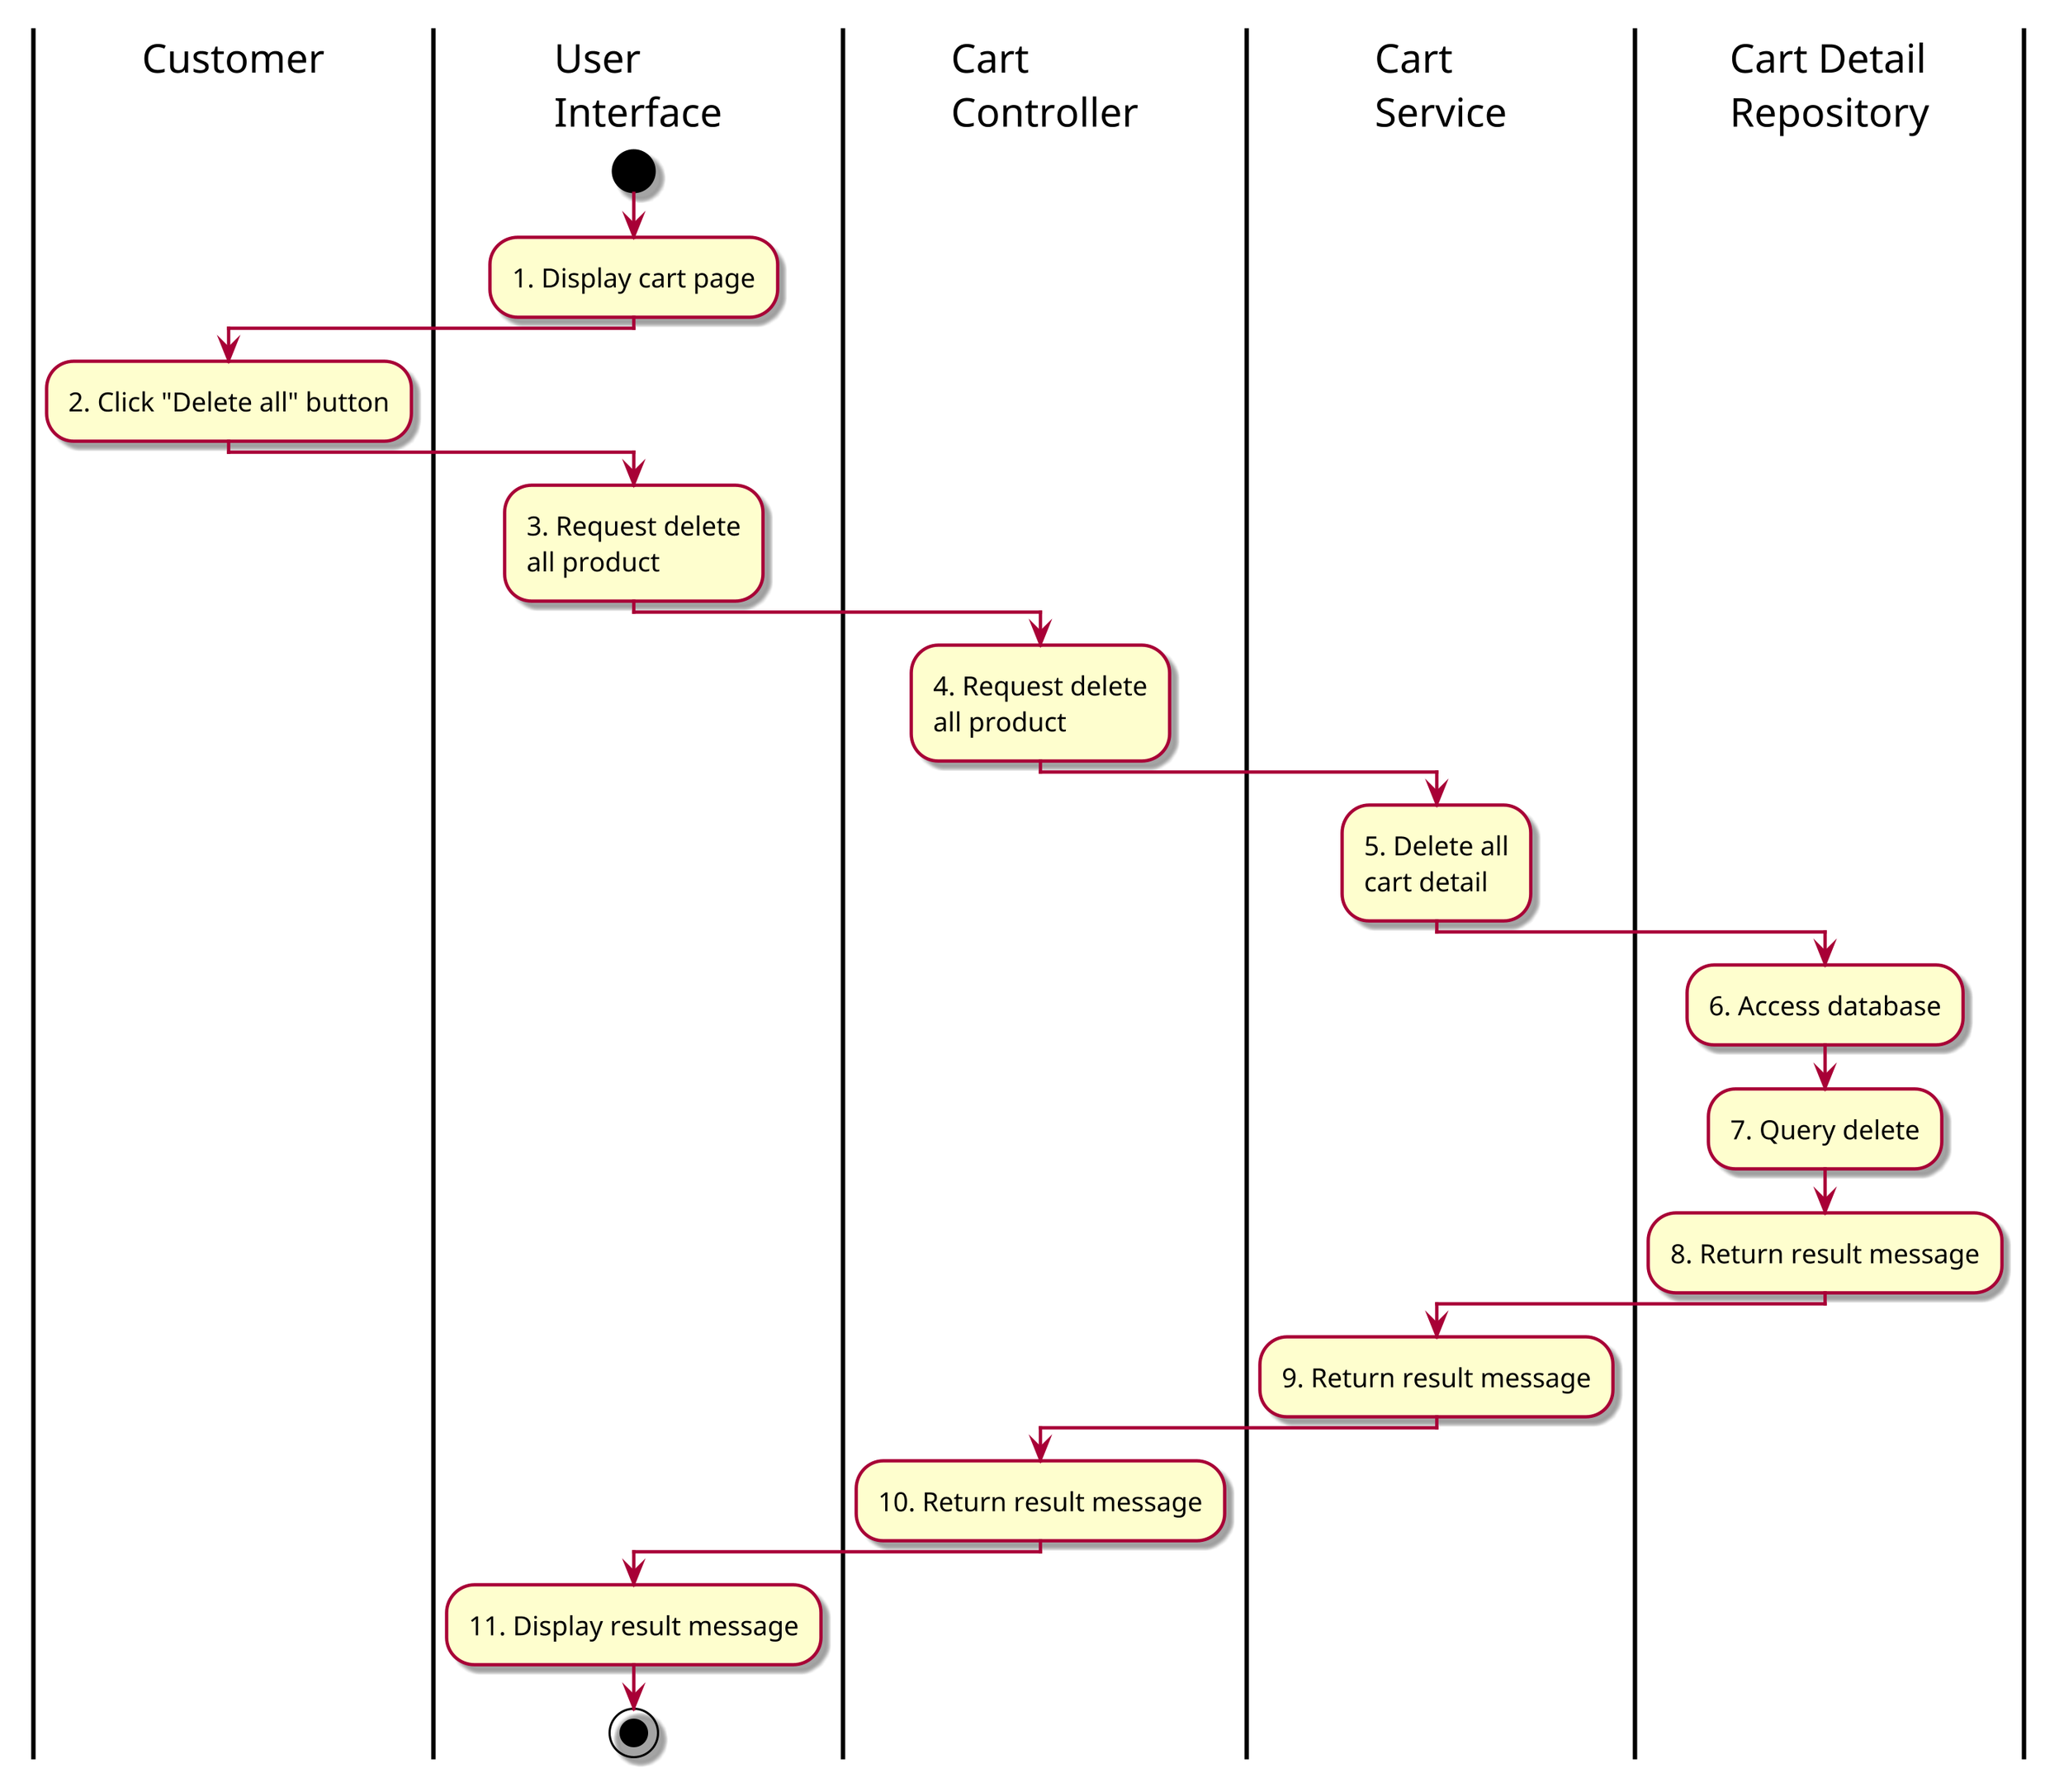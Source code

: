 @startuml ActDeleteProductInCart

skin rose
scale 3

|Customer|
|User\nInterface|
|Cart\nController|
|Cart\nService|
|Cart Detail\nRepository|
|User\nInterface|
start
:1. Display cart page;
|Customer|
:2. Click "Delete all" button;
|User\nInterface|
:3. Request delete\nall product;
|Cart\nController|
:4. Request delete\nall product;
|Cart\nService|
:5. Delete all\ncart detail;
|Cart Detail\nRepository|
:6. Access database;
:7. Query delete;
:8. Return result message;
|Cart\nService|
:9. Return result message;
|Cart\nController|
:10. Return result message;
|User\nInterface|
:11. Display result message;
stop

@enduml